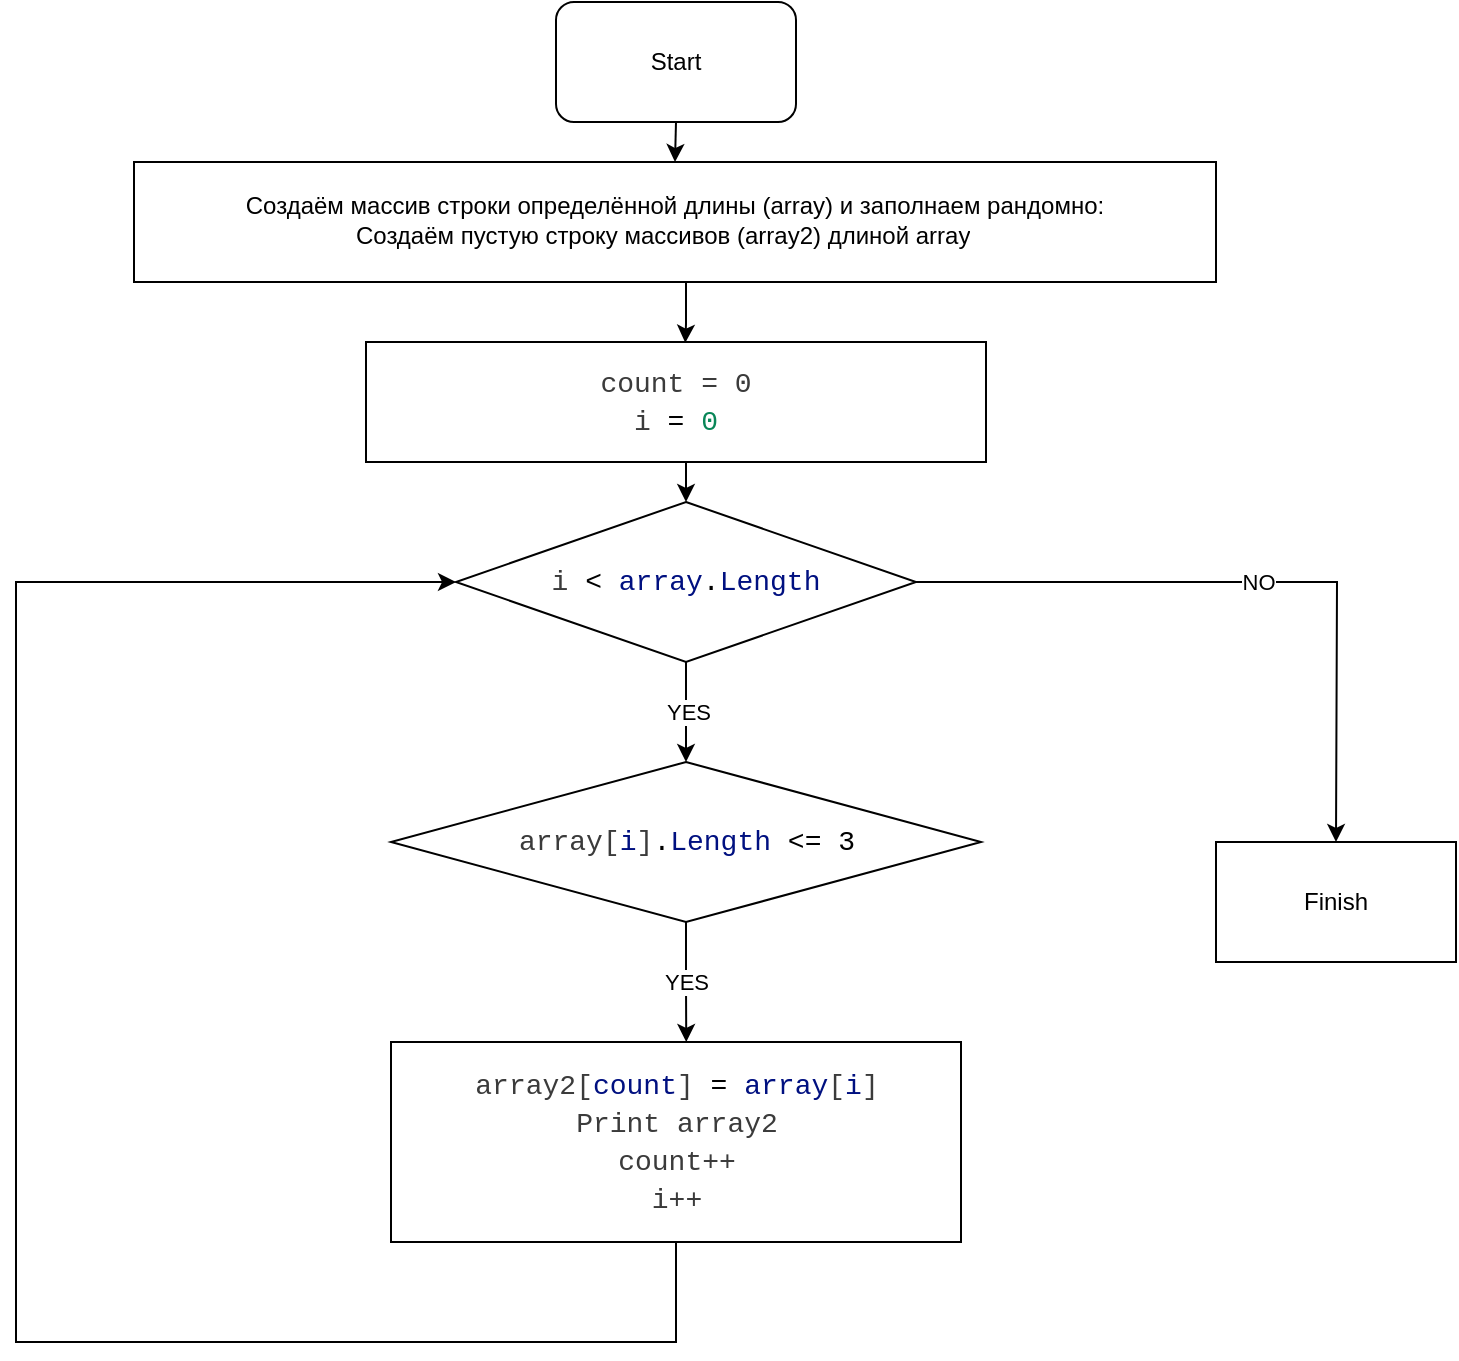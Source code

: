 <mxfile version="21.0.8" type="device"><diagram name="Страница 1" id="AenmChEyXTnZ3yI72p1j"><mxGraphModel dx="1434" dy="756" grid="1" gridSize="10" guides="1" tooltips="1" connect="1" arrows="1" fold="1" page="1" pageScale="1" pageWidth="827" pageHeight="1169" math="0" shadow="0"><root><mxCell id="0"/><mxCell id="1" parent="0"/><mxCell id="4lVYyZ8yvN3x9Rg7JwD0-21" style="edgeStyle=orthogonalEdgeStyle;rounded=0;orthogonalLoop=1;jettySize=auto;html=1;exitX=0.5;exitY=1;exitDx=0;exitDy=0;entryX=0.5;entryY=0;entryDx=0;entryDy=0;" edge="1" parent="1" source="4lVYyZ8yvN3x9Rg7JwD0-1" target="4lVYyZ8yvN3x9Rg7JwD0-4"><mxGeometry relative="1" as="geometry"/></mxCell><mxCell id="4lVYyZ8yvN3x9Rg7JwD0-1" value="Start" style="rounded=1;whiteSpace=wrap;html=1;" vertex="1" parent="1"><mxGeometry x="320" y="10" width="120" height="60" as="geometry"/></mxCell><mxCell id="4lVYyZ8yvN3x9Rg7JwD0-22" style="edgeStyle=orthogonalEdgeStyle;rounded=0;orthogonalLoop=1;jettySize=auto;html=1;exitX=0.5;exitY=1;exitDx=0;exitDy=0;entryX=0.515;entryY=0.006;entryDx=0;entryDy=0;entryPerimeter=0;" edge="1" parent="1" source="4lVYyZ8yvN3x9Rg7JwD0-4" target="4lVYyZ8yvN3x9Rg7JwD0-5"><mxGeometry relative="1" as="geometry"><Array as="points"><mxPoint x="385" y="150"/><mxPoint x="385" y="171"/></Array></mxGeometry></mxCell><mxCell id="4lVYyZ8yvN3x9Rg7JwD0-4" value="Создаём массив строки определённой длины (array) и заполнаем рандомно&lt;span style=&quot;background-color: initial;&quot;&gt;:&lt;br&gt;&lt;/span&gt;Создаём пустую строку массивов (array2) длиной&amp;nbsp;array&lt;font face=&quot;Consolas, Courier New, monospace&quot; color=&quot;#3b3b3b&quot;&gt;&lt;span style=&quot;font-size: 14px; background-color: rgb(255, 255, 255);&quot;&gt;&amp;nbsp;&lt;/span&gt;&lt;/font&gt;&lt;span style=&quot;background-color: initial;&quot;&gt;&amp;nbsp;&lt;/span&gt;" style="rounded=0;whiteSpace=wrap;html=1;" vertex="1" parent="1"><mxGeometry x="109" y="90" width="541" height="60" as="geometry"/></mxCell><mxCell id="4lVYyZ8yvN3x9Rg7JwD0-20" style="edgeStyle=orthogonalEdgeStyle;rounded=0;orthogonalLoop=1;jettySize=auto;html=1;exitX=0.5;exitY=1;exitDx=0;exitDy=0;entryX=0.5;entryY=0;entryDx=0;entryDy=0;" edge="1" parent="1" source="4lVYyZ8yvN3x9Rg7JwD0-5" target="4lVYyZ8yvN3x9Rg7JwD0-6"><mxGeometry relative="1" as="geometry"/></mxCell><mxCell id="4lVYyZ8yvN3x9Rg7JwD0-5" value="&lt;div style=&quot;color: rgb(59, 59, 59); background-color: rgb(255, 255, 255); font-family: Consolas, &amp;quot;Courier New&amp;quot;, monospace; font-size: 14px; line-height: 19px;&quot;&gt;count = 0&lt;/div&gt;&lt;div style=&quot;color: rgb(59, 59, 59); background-color: rgb(255, 255, 255); font-family: Consolas, &amp;quot;Courier New&amp;quot;, monospace; font-size: 14px; line-height: 19px;&quot;&gt;&lt;div style=&quot;line-height: 19px;&quot;&gt;i &lt;span style=&quot;color: #000000;&quot;&gt;=&lt;/span&gt; &lt;span style=&quot;color: #098658;&quot;&gt;0&lt;/span&gt;&lt;/div&gt;&lt;/div&gt;" style="rounded=0;whiteSpace=wrap;html=1;" vertex="1" parent="1"><mxGeometry x="225" y="180" width="310" height="60" as="geometry"/></mxCell><mxCell id="4lVYyZ8yvN3x9Rg7JwD0-7" value="YES" style="edgeStyle=orthogonalEdgeStyle;rounded=0;orthogonalLoop=1;jettySize=auto;html=1;exitX=0.5;exitY=1;exitDx=0;exitDy=0;" edge="1" parent="1" source="4lVYyZ8yvN3x9Rg7JwD0-6"><mxGeometry relative="1" as="geometry"><mxPoint x="385" y="390" as="targetPoint"/></mxGeometry></mxCell><mxCell id="4lVYyZ8yvN3x9Rg7JwD0-12" value="NO" style="edgeStyle=orthogonalEdgeStyle;rounded=0;orthogonalLoop=1;jettySize=auto;html=1;exitX=1;exitY=0.5;exitDx=0;exitDy=0;" edge="1" parent="1" source="4lVYyZ8yvN3x9Rg7JwD0-6"><mxGeometry relative="1" as="geometry"><mxPoint x="710" y="430" as="targetPoint"/></mxGeometry></mxCell><mxCell id="4lVYyZ8yvN3x9Rg7JwD0-6" value="&lt;div style=&quot;color: rgb(59, 59, 59); background-color: rgb(255, 255, 255); font-family: Consolas, &amp;quot;Courier New&amp;quot;, monospace; font-size: 14px; line-height: 19px;&quot;&gt;i &lt;span style=&quot;color: #000000;&quot;&gt;&amp;lt;&lt;/span&gt; &lt;span style=&quot;color: #001080;&quot;&gt;array&lt;/span&gt;&lt;span style=&quot;color: #000000;&quot;&gt;.&lt;/span&gt;&lt;span style=&quot;color: #001080;&quot;&gt;Length&lt;/span&gt;&lt;/div&gt;" style="rhombus;whiteSpace=wrap;html=1;" vertex="1" parent="1"><mxGeometry x="270" y="260" width="230" height="80" as="geometry"/></mxCell><mxCell id="4lVYyZ8yvN3x9Rg7JwD0-9" value="YES" style="edgeStyle=orthogonalEdgeStyle;rounded=0;orthogonalLoop=1;jettySize=auto;html=1;exitX=0.5;exitY=1;exitDx=0;exitDy=0;entryX=0.518;entryY=0;entryDx=0;entryDy=0;entryPerimeter=0;" edge="1" parent="1" source="4lVYyZ8yvN3x9Rg7JwD0-8" target="4lVYyZ8yvN3x9Rg7JwD0-10"><mxGeometry relative="1" as="geometry"><mxPoint x="384.793" y="520" as="targetPoint"/></mxGeometry></mxCell><mxCell id="4lVYyZ8yvN3x9Rg7JwD0-8" value="&lt;div style=&quot;color: rgb(59, 59, 59); background-color: rgb(255, 255, 255); font-family: Consolas, &amp;quot;Courier New&amp;quot;, monospace; font-size: 14px; line-height: 19px;&quot;&gt;array[&lt;span style=&quot;color: #001080;&quot;&gt;i&lt;/span&gt;]&lt;span style=&quot;color: #000000;&quot;&gt;.&lt;/span&gt;&lt;span style=&quot;color: #001080;&quot;&gt;Length&lt;/span&gt; &lt;span style=&quot;color: #000000;&quot;&gt;&amp;lt;= 3&lt;/span&gt;&lt;/div&gt;" style="rhombus;whiteSpace=wrap;html=1;" vertex="1" parent="1"><mxGeometry x="237.5" y="390" width="295" height="80" as="geometry"/></mxCell><mxCell id="4lVYyZ8yvN3x9Rg7JwD0-19" style="edgeStyle=orthogonalEdgeStyle;rounded=0;orthogonalLoop=1;jettySize=auto;html=1;entryX=0;entryY=0.5;entryDx=0;entryDy=0;" edge="1" parent="1" source="4lVYyZ8yvN3x9Rg7JwD0-10" target="4lVYyZ8yvN3x9Rg7JwD0-6"><mxGeometry relative="1" as="geometry"><Array as="points"><mxPoint x="380" y="680"/><mxPoint x="50" y="680"/><mxPoint x="50" y="300"/></Array></mxGeometry></mxCell><mxCell id="4lVYyZ8yvN3x9Rg7JwD0-10" value="&lt;div style=&quot;color: rgb(59, 59, 59); background-color: rgb(255, 255, 255); font-family: Consolas, &amp;quot;Courier New&amp;quot;, monospace; font-size: 14px; line-height: 19px;&quot;&gt;array2[&lt;span style=&quot;color: #001080;&quot;&gt;count&lt;/span&gt;] &lt;span style=&quot;color: #000000;&quot;&gt;=&lt;/span&gt; &lt;span style=&quot;color: #001080;&quot;&gt;array&lt;/span&gt;[&lt;span style=&quot;color: #001080;&quot;&gt;i&lt;/span&gt;]&lt;/div&gt;&lt;div style=&quot;color: rgb(59, 59, 59); background-color: rgb(255, 255, 255); font-family: Consolas, &amp;quot;Courier New&amp;quot;, monospace; font-size: 14px; line-height: 19px;&quot;&gt;Print&amp;nbsp;array2&lt;br&gt;&lt;/div&gt;&lt;div style=&quot;color: rgb(59, 59, 59); background-color: rgb(255, 255, 255); font-family: Consolas, &amp;quot;Courier New&amp;quot;, monospace; font-size: 14px; line-height: 19px;&quot;&gt;count++&lt;/div&gt;&lt;div style=&quot;color: rgb(59, 59, 59); background-color: rgb(255, 255, 255); font-family: Consolas, &amp;quot;Courier New&amp;quot;, monospace; font-size: 14px; line-height: 19px;&quot;&gt;i++&lt;/div&gt;" style="rounded=0;whiteSpace=wrap;html=1;" vertex="1" parent="1"><mxGeometry x="237.5" y="530" width="285" height="100" as="geometry"/></mxCell><mxCell id="4lVYyZ8yvN3x9Rg7JwD0-13" value="Finish" style="rounded=0;whiteSpace=wrap;html=1;" vertex="1" parent="1"><mxGeometry x="650" y="430" width="120" height="60" as="geometry"/></mxCell></root></mxGraphModel></diagram></mxfile>